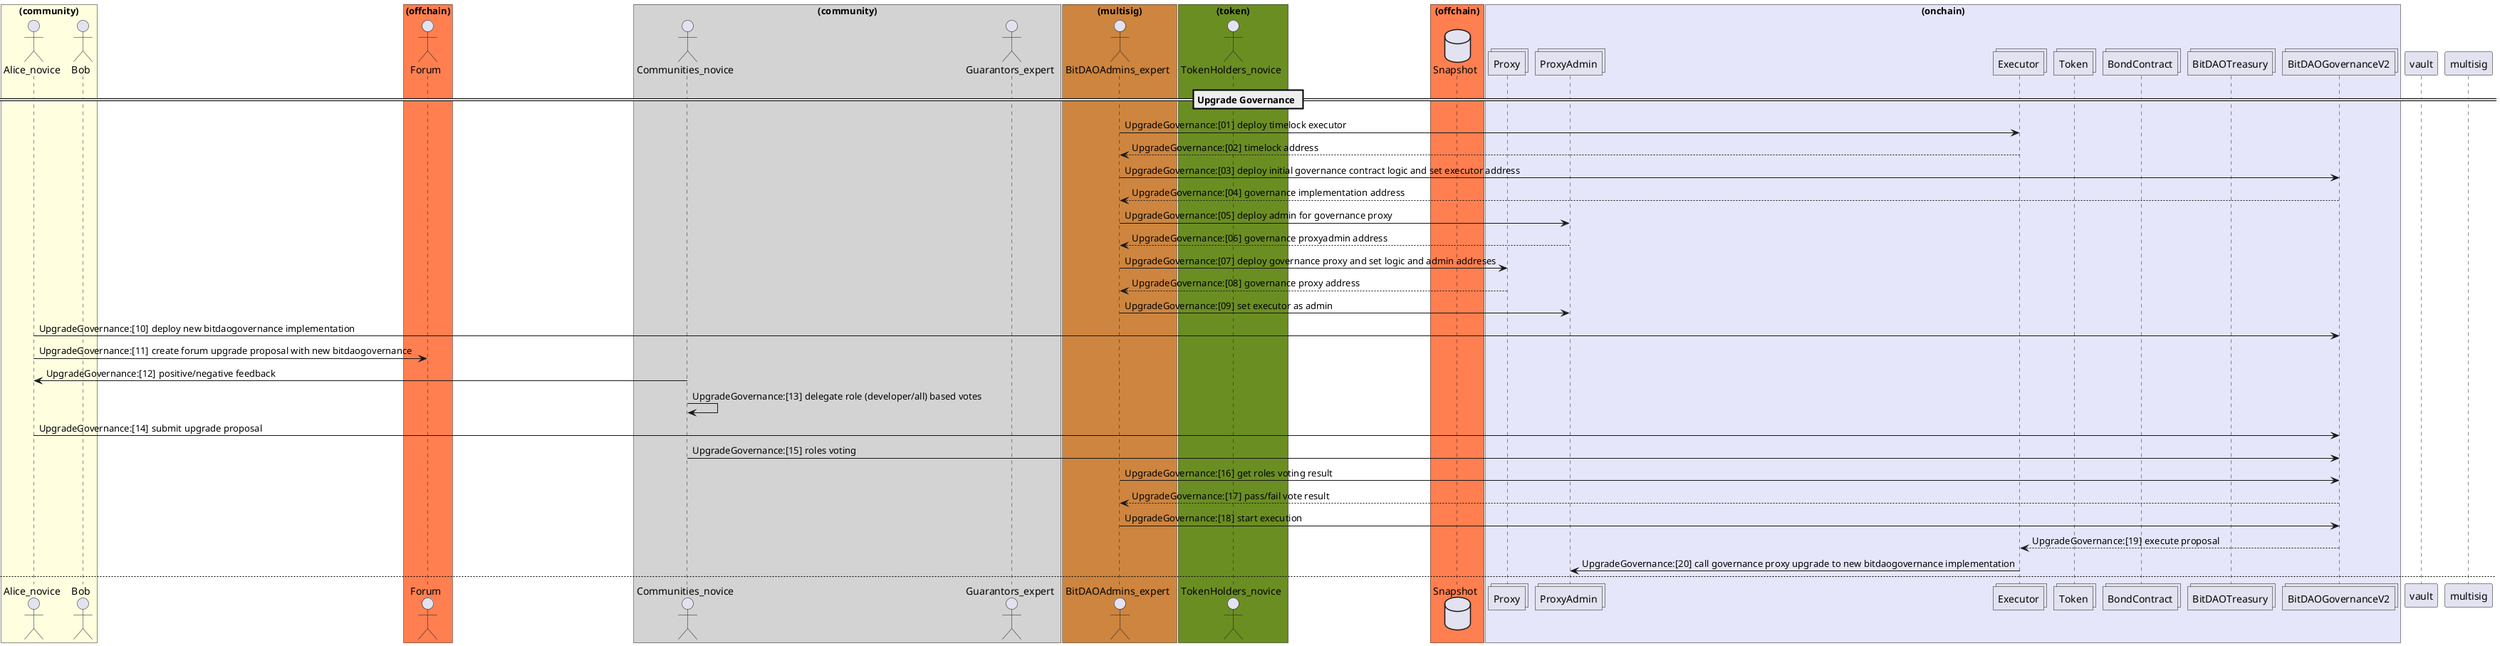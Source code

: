 @startuml
!pragma layout smetana
'skinparam defaultFontSize 29

'https://plantuml.com/sequence-diagram
box "(community)" #LightYellow
actor Alice_novice as alice
actor Bob as bob
end box

box "(offchain)" #Coral
actor Forum as forum
end box

box "(community)" #LightGray
actor Communities_novice as community
actor Guarantors_expert as guarantor
end box

box "(multisig)" #Peru
actor BitDAOAdmins_expert as bitdaoadmin
end box

box "(token)" #OliveDrab
actor TokenHolders_novice as tokenholders
endbox

box "(offchain)" #Coral
database Snapshot as snapshot
end box

box "(onchain)" #Lavender
collections Proxy as proxy
collections ProxyAdmin as proxyadmin
collections Executor as executor
collections Token as token
collections BondContract as bondcontract
collections BitDAOTreasury as bitdaotreasury
collections BitDAOGovernanceV2 as bitdaogovernance
end box

autonumber "UpgradeGovernance:[00]"

== Upgrade Governance ==

bitdaoadmin -> executor: deploy timelock executor
bitdaoadmin <-- executor: timelock address
bitdaoadmin -> bitdaogovernance: deploy initial governance contract logic and set executor address
bitdaoadmin <-- bitdaogovernance: governance implementation address
bitdaoadmin -> proxyadmin: deploy admin for governance proxy
bitdaoadmin <-- proxyadmin: governance proxyadmin address
bitdaoadmin -> proxy: deploy governance proxy and set logic and admin addreses
bitdaoadmin <-- proxy: governance proxy address
bitdaoadmin -> proxyadmin: set executor as admin


alice -> bitdaogovernance: deploy new bitdaogovernance implementation

alice -> forum: create forum upgrade proposal with new bitdaogovernance
alice <- community: positive/negative feedback

community -> community: delegate role (developer/all) based votes

alice -> bitdaogovernance: submit upgrade proposal
community -> bitdaogovernance: roles voting

bitdaoadmin -> bitdaogovernance: get roles voting result
bitdaoadmin <-- bitdaogovernance: pass/fail vote result

bitdaoadmin -> bitdaogovernance: start execution
executor <-- bitdaogovernance: execute proposal
executor -> proxyadmin: call governance proxy upgrade to new bitdaogovernance implementation

newpage

autonumber "UpgradeTreasury:[00]"

== Upgrade Treasury ==

bitdaoadmin -> bitdaotreasury: deploy initial treasury contract logic and set governance address
bitdaoadmin <-- bitdaotreasury: bitdaotreasury contract logic address
bitdaoadmin -> bitdaotreasury: set governance
bitdaoadmin -> proxyadmin: deploy admin for treasury proxy
bitdaoadmin <-- proxyadmin: treasury proxyadmin address
bitdaoadmin -> proxy: deploy treasury proxy and set logic and admin
bitdaoadmin <-- proxy: treasury proxy address
bitdaoadmin -> proxyadmin: set executor as admin


alice -> bitdaotreasury: deploy new bitdaotreasury implementation

alice -> forum: create forum upgrade proposal with new bitdaogovernance
alice <-- community: positive/negative feedback

community -> community: delegate role (treasury/developer/all) based votes

alice -> bitdaogovernance: submit upgrade proposal
community -> bitdaogovernance: roles voting

bitdaoadmin -> bitdaogovernance: get roles voting result
bitdaoadmin <-- bitdaogovernance: pass/fail vote result

bitdaoadmin -> bitdaogovernance: start execution
executor <-- bitdaogovernance: execute proposal
executor -> proxyadmin: call treasury proxy upgrade to new bitdaotreasury implementation

newpage

autonumber "UpgradeVault:[00]"

== Upgrade Vault ==

bitdaoadmin -> vault: deploy initial vault contract logic and set treasury
bitdaoadmin <-- vault: vault contract logic address
bitdaoadmin -> proxyadmin: deploy admin for vault proxy
bitdaoadmin <-- proxyadmin: vault proxyadmin address
bitdaoadmin -> proxy: deploy vault proxy and set logic and admin
bitdaoadmin <-- proxy: vault proxy address
bitdaoadmin -> proxyadmin: set executor as admin


alice -> vault: deploy new vault implementation

alice -> forum: create forum upgrade proposal with new bitdaogovernance
alice <-- community: positive/negative feedback

community -> community: delegate role (treasury/all) based votes

alice -> bitdaogovernance: submit upgrade proposal
community -> bitdaogovernance: roles voting

bitdaoadmin -> bitdaogovernance: get roles voting result
bitdaoadmin <-- bitdaogovernance: pass/fail vote result

bitdaoadmin -> bitdaogovernance: start execution
executor <-- bitdaogovernance: execute proposal
executor -> proxyadmin: call vault proxy upgrade to new vault implementation

newpage

autonumber "UpgradeBond:[00]"

== Upgrade Bond ==

bitdaoadmin -> bondcontract: deploy initial bond factory contract logic and set treasury
bitdaoadmin <-- bondcontract: bondcontract contract logic address
bitdaoadmin -> proxyadmin: deploy admin for bondcontract proxy
bitdaoadmin <-- proxyadmin: bond factory contract proxy admin address
bitdaoadmin -> proxy: deploy bond factory proxy and set logic and admin
bitdaoadmin <-- proxy: bond factory proxy address
bitdaoadmin -> proxyadmin: set executor as admin


alice -> bondcontract: deploy new bond factory contract implementation

alice -> forum: create forum upgrade proposal with new bitdaogovernance
alice <- community: positive/negative feedback

community -> community: delegate role (treasury/all) based votes

alice -> bitdaogovernance: submit upgrade proposal
community -> bitdaogovernance: roles voting

bitdaoadmin -> bitdaogovernance: get roles voting result
bitdaoadmin <-- bitdaogovernance: pass/fail vote result

bitdaoadmin -> bitdaogovernance: start execution
executor <-- bitdaogovernance: execute proposal
executor -> proxyadmin: call bond contract proxy upgrade to new bond contract implementation

newpage

autonumber "UpgradeToken:[00]"

== Upgrade Token / Derivative ==

bitdaoadmin -> token: deploy initial token contract logic and set governance
bitdaoadmin <-- token: token contract logic address
bitdaoadmin -> proxyadmin: deploy admin for token proxy
bitdaoadmin <-- proxyadmin: bond factory contract proxy admin address
bitdaoadmin -> proxy: deploy token proxy and set logic and admin
bitdaoadmin <-- proxy: token proxy address
bitdaoadmin -> proxyadmin: set executor as admin


alice -> token: deploy new token contract implementation

alice -> forum: create forum upgrade proposal with new bitdaogovernance
alice <-- community: positive/negative feedback

community -> community: delegate role based votes

alice -> bitdaogovernance: submit upgrade proposal
community -> bitdaogovernance: roles voting

bitdaoadmin -> bitdaogovernance: get roles voting result
bitdaoadmin <-- bitdaogovernance: pass/fail vote result

bitdaoadmin -> bitdaogovernance: start execution
executor <-- bitdaogovernance: execute proposal
executor -> proxyadmin: call token proxy upgrade to new token implementation

newpage

autonumber "UpgradeSnapshot:[00]"

== Upgrade Snapshot ==

alice -> forum: create snapshot upgrade request forum proposal
activate forum

guarantor -> forum: get proposals
guarantor <-- forum: list of proposals
guarantor -> forum: put positive/negative feedback

community -> forum: get proposals
community <-- forum: list of proposals
community -> forum: put positive/negative feedback

alice <-- forum: get positive/negative feedback
deactivate forum

community --> community: delegate votes

alice -> snapshot: submit snapshot upgrade request proposal
activate snapshot
guarantor -> snapshot: get proposals
guarantor <-- snapshot: list of proposals
guarantor -> snapshot: vote to release or proportional slash

tokenholders -> snapshot: get proposals
tokenholders <-- snapshot: list of proposals
tokenholders -> snapshot: vote on open proposals
tokenholders <-- snapshot: vote confirmation
deactivate snapshot

bitdaoadmin -> snapshot: get vote result
bitdaoadmin <-- snapshot: pass/fail vote result
bitdaoadmin -> snapshot: upgrade snapshot

newpage

autonumber "UpgradeMultisig:[00]"

== Upgrade Multisig ==

alice -> forum: create multisig upgrade request forum proposal
activate forum

guarantor -> forum: get proposals
guarantor <-- forum: list of proposals
guarantor -> forum: put positive/negative feedback

community -> forum: get proposals
community <-- forum: list of proposals
community -> forum: put positive/negative feedback

alice <-- forum: get positive/negative feedback
deactivate forum

community --> community: delegate votes

alice -> snapshot: submit multisig upgrade request proposal
activate snapshot
guarantor -> snapshot: get proposals
guarantor <-- snapshot: list of proposals
guarantor -> snapshot: vote to release or proportional slash

tokenholders -> snapshot: get proposals
tokenholders <-- snapshot: list of proposals
tokenholders -> snapshot: vote on open proposals
tokenholders <-- snapshot: vote confirmation
deactivate snapshot

bitdaoadmin -> snapshot: get vote result
bitdaoadmin <-- snapshot: pass/fail vote result
bitdaoadmin -> multisig: create a new multisig
bitdaoadmin -> multisig: transfer funds from the old multisig to the new multisig


@enduml